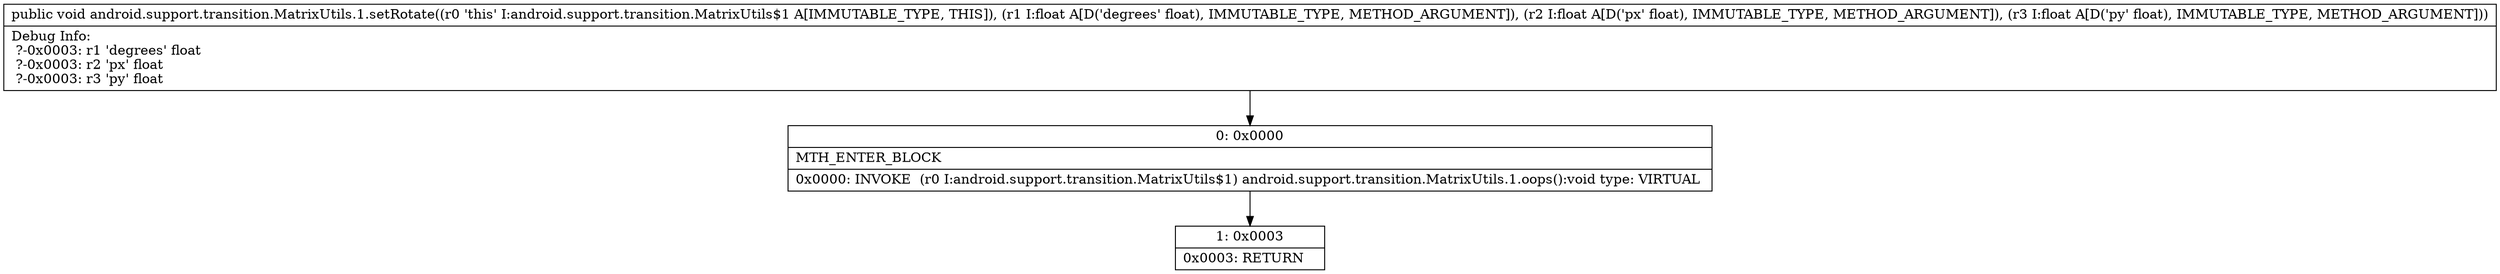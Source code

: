 digraph "CFG forandroid.support.transition.MatrixUtils.1.setRotate(FFF)V" {
Node_0 [shape=record,label="{0\:\ 0x0000|MTH_ENTER_BLOCK\l|0x0000: INVOKE  (r0 I:android.support.transition.MatrixUtils$1) android.support.transition.MatrixUtils.1.oops():void type: VIRTUAL \l}"];
Node_1 [shape=record,label="{1\:\ 0x0003|0x0003: RETURN   \l}"];
MethodNode[shape=record,label="{public void android.support.transition.MatrixUtils.1.setRotate((r0 'this' I:android.support.transition.MatrixUtils$1 A[IMMUTABLE_TYPE, THIS]), (r1 I:float A[D('degrees' float), IMMUTABLE_TYPE, METHOD_ARGUMENT]), (r2 I:float A[D('px' float), IMMUTABLE_TYPE, METHOD_ARGUMENT]), (r3 I:float A[D('py' float), IMMUTABLE_TYPE, METHOD_ARGUMENT]))  | Debug Info:\l  ?\-0x0003: r1 'degrees' float\l  ?\-0x0003: r2 'px' float\l  ?\-0x0003: r3 'py' float\l}"];
MethodNode -> Node_0;
Node_0 -> Node_1;
}

